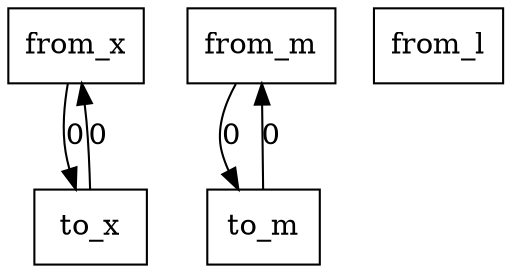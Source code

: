 digraph {
    graph [rankdir=TB
          ,bgcolor=transparent];
    node [shape=box
         ,fillcolor=white
         ,style=filled];
    0 [label=<from_x>];
    1 [label=<from_m>];
    2 [label=<from_l>];
    3 [label=<to_x>];
    4 [label=<to_m>];
    0 -> 3 [label=0];
    1 -> 4 [label=0];
    3 -> 0 [label=0];
    4 -> 1 [label=0];
}